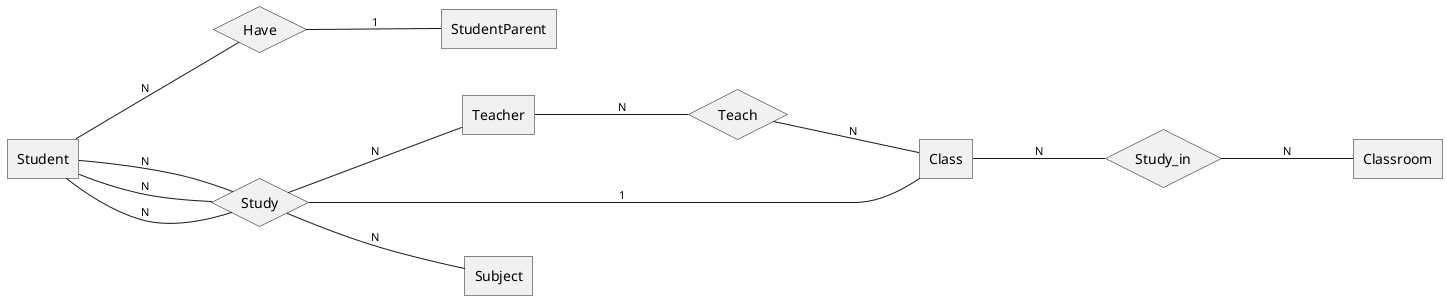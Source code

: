 @startchen
left to right direction

entity Student {
}
entity StudentParent {
}
entity Teacher {
}
entity Class {
}
entity Classroom {
}
entity Subject {
}

relationship Have {
}
relationship Study {
}
relationship Teach {
}
relationship Study_in {
}

Student -N- Have
Have -1- StudentParent
Student -N- Study
Study -1- Class
Student -N- Study
Study -N- Teacher
Teacher -N- Teach
Teach -N- Class
Student -N- Study
Study -N- Subject
Class -N- Study_in
Study_in -N- Classroom

@endchen